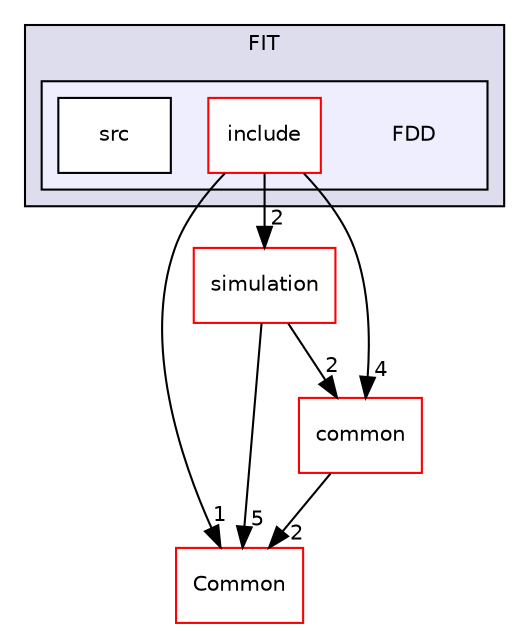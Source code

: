digraph "/home/travis/build/AliceO2Group/AliceO2/DataFormats/Detectors/FIT/FDD" {
  bgcolor=transparent;
  compound=true
  node [ fontsize="10", fontname="Helvetica"];
  edge [ labelfontsize="10", labelfontname="Helvetica"];
  subgraph clusterdir_6f689773863a160ed4e9bc61c1008ba5 {
    graph [ bgcolor="#ddddee", pencolor="black", label="FIT" fontname="Helvetica", fontsize="10", URL="dir_6f689773863a160ed4e9bc61c1008ba5.html"]
  subgraph clusterdir_a5e2f96db9c63d5e1b2e8bbeecdeca98 {
    graph [ bgcolor="#eeeeff", pencolor="black", label="" URL="dir_a5e2f96db9c63d5e1b2e8bbeecdeca98.html"];
    dir_a5e2f96db9c63d5e1b2e8bbeecdeca98 [shape=plaintext label="FDD"];
    dir_5b4ca18656fd63c44c862c68d7045fa5 [shape=box label="include" color="red" fillcolor="white" style="filled" URL="dir_5b4ca18656fd63c44c862c68d7045fa5.html"];
    dir_b2907c13884067ba1a5262a3bc54264b [shape=box label="src" color="black" fillcolor="white" style="filled" URL="dir_b2907c13884067ba1a5262a3bc54264b.html"];
  }
  }
  dir_4ab6b4cc6a7edbff49100e9123df213f [shape=box label="Common" color="red" URL="dir_4ab6b4cc6a7edbff49100e9123df213f.html"];
  dir_047746f9f311f49446db9474b7431d0d [shape=box label="simulation" color="red" URL="dir_047746f9f311f49446db9474b7431d0d.html"];
  dir_7924ba4398ae4560cd37376e44666c6d [shape=box label="common" color="red" URL="dir_7924ba4398ae4560cd37376e44666c6d.html"];
  dir_047746f9f311f49446db9474b7431d0d->dir_4ab6b4cc6a7edbff49100e9123df213f [headlabel="5", labeldistance=1.5 headhref="dir_000251_000032.html"];
  dir_047746f9f311f49446db9474b7431d0d->dir_7924ba4398ae4560cd37376e44666c6d [headlabel="2", labeldistance=1.5 headhref="dir_000251_000086.html"];
  dir_7924ba4398ae4560cd37376e44666c6d->dir_4ab6b4cc6a7edbff49100e9123df213f [headlabel="2", labeldistance=1.5 headhref="dir_000086_000032.html"];
  dir_5b4ca18656fd63c44c862c68d7045fa5->dir_4ab6b4cc6a7edbff49100e9123df213f [headlabel="1", labeldistance=1.5 headhref="dir_000130_000032.html"];
  dir_5b4ca18656fd63c44c862c68d7045fa5->dir_047746f9f311f49446db9474b7431d0d [headlabel="2", labeldistance=1.5 headhref="dir_000130_000251.html"];
  dir_5b4ca18656fd63c44c862c68d7045fa5->dir_7924ba4398ae4560cd37376e44666c6d [headlabel="4", labeldistance=1.5 headhref="dir_000130_000086.html"];
}
